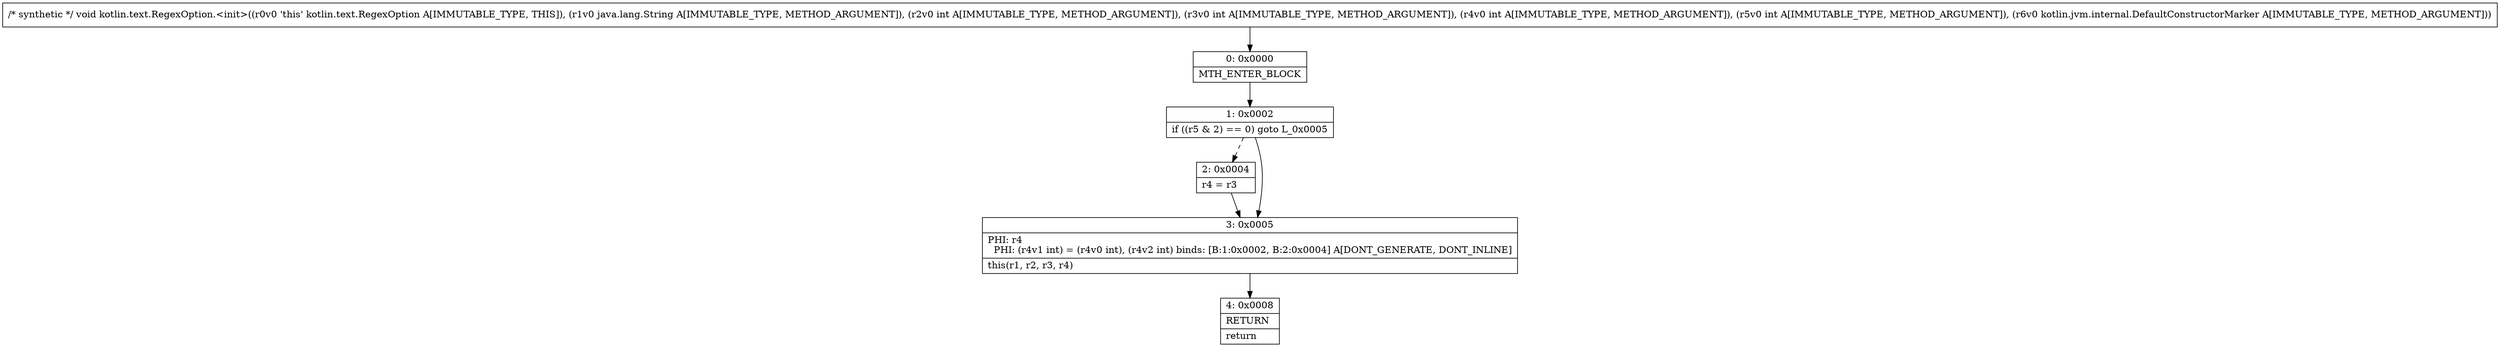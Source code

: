 digraph "CFG forkotlin.text.RegexOption.\<init\>(Ljava\/lang\/String;IIIILkotlin\/jvm\/internal\/DefaultConstructorMarker;)V" {
Node_0 [shape=record,label="{0\:\ 0x0000|MTH_ENTER_BLOCK\l}"];
Node_1 [shape=record,label="{1\:\ 0x0002|if ((r5 & 2) == 0) goto L_0x0005\l}"];
Node_2 [shape=record,label="{2\:\ 0x0004|r4 = r3\l}"];
Node_3 [shape=record,label="{3\:\ 0x0005|PHI: r4 \l  PHI: (r4v1 int) = (r4v0 int), (r4v2 int) binds: [B:1:0x0002, B:2:0x0004] A[DONT_GENERATE, DONT_INLINE]\l|this(r1, r2, r3, r4)\l}"];
Node_4 [shape=record,label="{4\:\ 0x0008|RETURN\l|return\l}"];
MethodNode[shape=record,label="{\/* synthetic *\/ void kotlin.text.RegexOption.\<init\>((r0v0 'this' kotlin.text.RegexOption A[IMMUTABLE_TYPE, THIS]), (r1v0 java.lang.String A[IMMUTABLE_TYPE, METHOD_ARGUMENT]), (r2v0 int A[IMMUTABLE_TYPE, METHOD_ARGUMENT]), (r3v0 int A[IMMUTABLE_TYPE, METHOD_ARGUMENT]), (r4v0 int A[IMMUTABLE_TYPE, METHOD_ARGUMENT]), (r5v0 int A[IMMUTABLE_TYPE, METHOD_ARGUMENT]), (r6v0 kotlin.jvm.internal.DefaultConstructorMarker A[IMMUTABLE_TYPE, METHOD_ARGUMENT])) }"];
MethodNode -> Node_0;
Node_0 -> Node_1;
Node_1 -> Node_2[style=dashed];
Node_1 -> Node_3;
Node_2 -> Node_3;
Node_3 -> Node_4;
}

